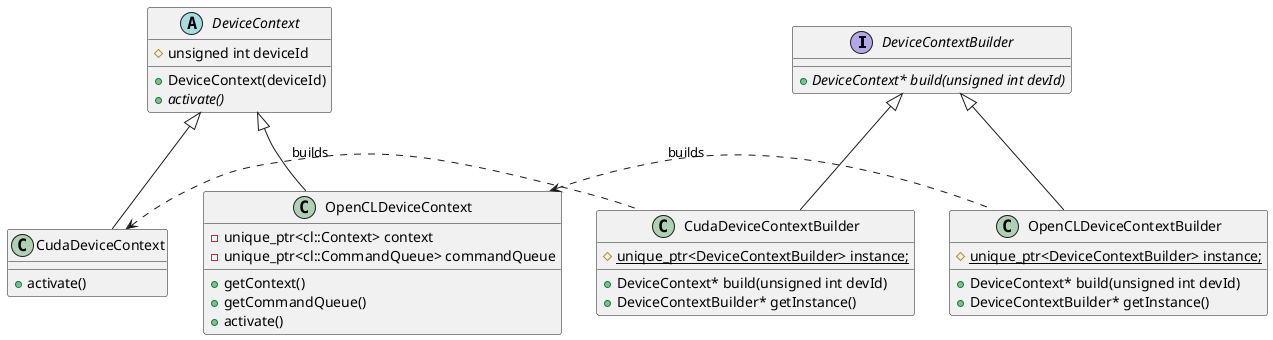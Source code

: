 @startuml DeviceContext
DeviceContextBuilder <|-- CudaDeviceContextBuilder
DeviceContextBuilder <|-- OpenCLDeviceContextBuilder

CudaDeviceContext <. CudaDeviceContextBuilder : builds
OpenCLDeviceContext <. OpenCLDeviceContextBuilder : builds

DeviceContext <|-- CudaDeviceContext
DeviceContext <|-- OpenCLDeviceContext

abstract class DeviceContext {
    #unsigned int deviceId
    +DeviceContext(deviceId)
    {abstract} +activate()
}

class CudaDeviceContext {
    +activate()
}

class OpenCLDeviceContext {
    -unique_ptr<cl::Context> context
    -unique_ptr<cl::CommandQueue> commandQueue
    +getContext()
    +getCommandQueue()
    +activate()
}

interface DeviceContextBuilder {
    {abstract} +DeviceContext* build(unsigned int devId)
}

class CudaDeviceContextBuilder {
    {static} #unique_ptr<DeviceContextBuilder> instance;
    +DeviceContext* build(unsigned int devId)
    +DeviceContextBuilder* getInstance()
}

class OpenCLDeviceContextBuilder {
    {static} #unique_ptr<DeviceContextBuilder> instance;
    +DeviceContext* build(unsigned int devId)
    +DeviceContextBuilder* getInstance()
}

@enduml